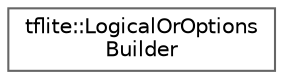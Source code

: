 digraph "Graphical Class Hierarchy"
{
 // LATEX_PDF_SIZE
  bgcolor="transparent";
  edge [fontname=Helvetica,fontsize=10,labelfontname=Helvetica,labelfontsize=10];
  node [fontname=Helvetica,fontsize=10,shape=box,height=0.2,width=0.4];
  rankdir="LR";
  Node0 [id="Node000000",label="tflite::LogicalOrOptions\lBuilder",height=0.2,width=0.4,color="grey40", fillcolor="white", style="filled",URL="$structtflite_1_1_logical_or_options_builder.html",tooltip=" "];
}
